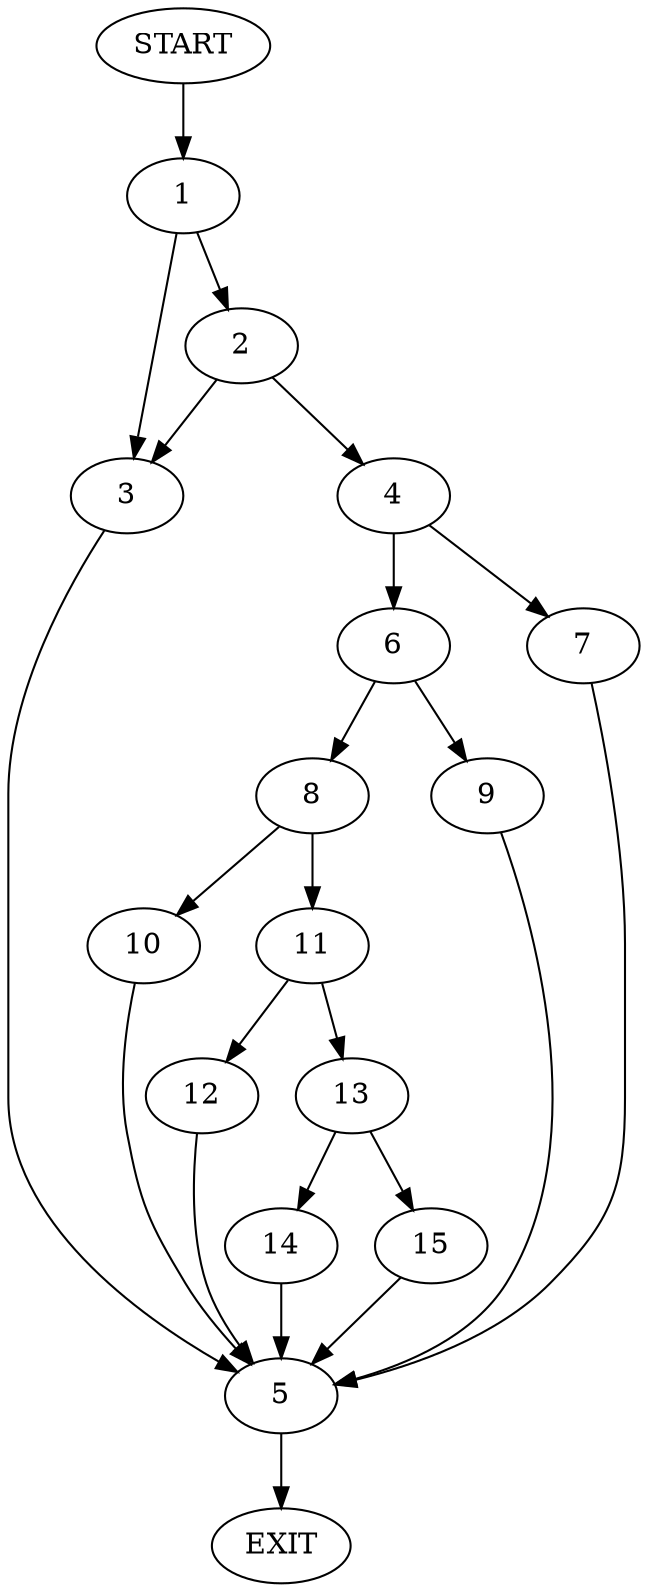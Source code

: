 digraph {
0 [label="START"]
16 [label="EXIT"]
0 -> 1
1 -> 2
1 -> 3
2 -> 3
2 -> 4
3 -> 5
4 -> 6
4 -> 7
5 -> 16
6 -> 8
6 -> 9
7 -> 5
9 -> 5
8 -> 10
8 -> 11
10 -> 5
11 -> 12
11 -> 13
13 -> 14
13 -> 15
12 -> 5
14 -> 5
15 -> 5
}
